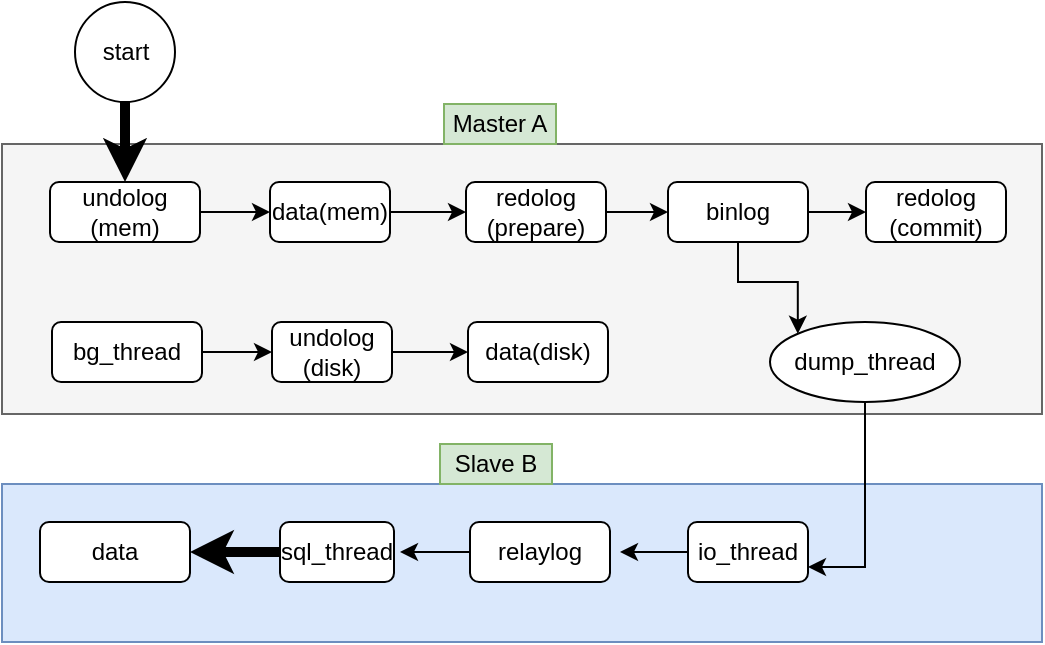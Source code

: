 <mxfile version="12.6.8" type="github"><diagram id="X3lMsigEZ51bs_y9SPqC" name="Page-1"><mxGraphModel dx="946" dy="520" grid="1" gridSize="10" guides="1" tooltips="1" connect="1" arrows="1" fold="1" page="1" pageScale="1" pageWidth="827" pageHeight="1169" math="0" shadow="0"><root><mxCell id="0"/><mxCell id="1" parent="0"/><mxCell id="5JORFhpoqFamre0fklCF-31" value="" style="rounded=0;whiteSpace=wrap;html=1;fillColor=#dae8fc;strokeColor=#6c8ebf;" vertex="1" parent="1"><mxGeometry x="51" y="291" width="520" height="79" as="geometry"/></mxCell><mxCell id="5JORFhpoqFamre0fklCF-22" value="" style="rounded=0;whiteSpace=wrap;html=1;fillColor=#f5f5f5;strokeColor=#666666;fontColor=#333333;" vertex="1" parent="1"><mxGeometry x="51" y="121" width="520" height="135" as="geometry"/></mxCell><mxCell id="5JORFhpoqFamre0fklCF-16" style="edgeStyle=orthogonalEdgeStyle;rounded=0;orthogonalLoop=1;jettySize=auto;html=1;entryX=0.5;entryY=0;entryDx=0;entryDy=0;strokeWidth=5;" edge="1" parent="1" source="5JORFhpoqFamre0fklCF-1" target="5JORFhpoqFamre0fklCF-2"><mxGeometry relative="1" as="geometry"/></mxCell><mxCell id="5JORFhpoqFamre0fklCF-1" value="start" style="ellipse;whiteSpace=wrap;html=1;aspect=fixed;" vertex="1" parent="1"><mxGeometry x="87.5" y="50" width="50" height="50" as="geometry"/></mxCell><mxCell id="5JORFhpoqFamre0fklCF-11" style="edgeStyle=orthogonalEdgeStyle;rounded=0;orthogonalLoop=1;jettySize=auto;html=1;entryX=0;entryY=0.5;entryDx=0;entryDy=0;" edge="1" parent="1" source="5JORFhpoqFamre0fklCF-2" target="5JORFhpoqFamre0fklCF-3"><mxGeometry relative="1" as="geometry"/></mxCell><mxCell id="5JORFhpoqFamre0fklCF-2" value="undolog&lt;br&gt;(mem)" style="rounded=1;whiteSpace=wrap;html=1;" vertex="1" parent="1"><mxGeometry x="75" y="140" width="75" height="30" as="geometry"/></mxCell><mxCell id="5JORFhpoqFamre0fklCF-12" style="edgeStyle=orthogonalEdgeStyle;rounded=0;orthogonalLoop=1;jettySize=auto;html=1;entryX=0;entryY=0.5;entryDx=0;entryDy=0;" edge="1" parent="1" source="5JORFhpoqFamre0fklCF-3" target="5JORFhpoqFamre0fklCF-4"><mxGeometry relative="1" as="geometry"/></mxCell><mxCell id="5JORFhpoqFamre0fklCF-3" value="data(mem)" style="rounded=1;whiteSpace=wrap;html=1;" vertex="1" parent="1"><mxGeometry x="185" y="140" width="60" height="30" as="geometry"/></mxCell><mxCell id="5JORFhpoqFamre0fklCF-13" style="edgeStyle=orthogonalEdgeStyle;rounded=0;orthogonalLoop=1;jettySize=auto;html=1;entryX=0;entryY=0.5;entryDx=0;entryDy=0;" edge="1" parent="1" source="5JORFhpoqFamre0fklCF-4" target="5JORFhpoqFamre0fklCF-5"><mxGeometry relative="1" as="geometry"/></mxCell><mxCell id="5JORFhpoqFamre0fklCF-4" value="redolog&lt;br&gt;(prepare)" style="rounded=1;whiteSpace=wrap;html=1;" vertex="1" parent="1"><mxGeometry x="283" y="140" width="70" height="30" as="geometry"/></mxCell><mxCell id="5JORFhpoqFamre0fklCF-14" style="edgeStyle=orthogonalEdgeStyle;rounded=0;orthogonalLoop=1;jettySize=auto;html=1;entryX=0;entryY=0.5;entryDx=0;entryDy=0;" edge="1" parent="1" source="5JORFhpoqFamre0fklCF-5" target="5JORFhpoqFamre0fklCF-6"><mxGeometry relative="1" as="geometry"/></mxCell><mxCell id="5JORFhpoqFamre0fklCF-15" style="edgeStyle=orthogonalEdgeStyle;rounded=0;orthogonalLoop=1;jettySize=auto;html=1;entryX=0;entryY=0;entryDx=0;entryDy=0;" edge="1" parent="1" source="5JORFhpoqFamre0fklCF-5" target="5JORFhpoqFamre0fklCF-9"><mxGeometry relative="1" as="geometry"/></mxCell><mxCell id="5JORFhpoqFamre0fklCF-5" value="binlog" style="rounded=1;whiteSpace=wrap;html=1;" vertex="1" parent="1"><mxGeometry x="384" y="140" width="70" height="30" as="geometry"/></mxCell><mxCell id="5JORFhpoqFamre0fklCF-6" value="redolog&lt;br&gt;(commit)" style="rounded=1;whiteSpace=wrap;html=1;" vertex="1" parent="1"><mxGeometry x="483" y="140" width="70" height="30" as="geometry"/></mxCell><mxCell id="5JORFhpoqFamre0fklCF-27" style="edgeStyle=orthogonalEdgeStyle;rounded=0;orthogonalLoop=1;jettySize=auto;html=1;entryX=1;entryY=0.75;entryDx=0;entryDy=0;strokeWidth=1;" edge="1" parent="1" source="5JORFhpoqFamre0fklCF-9" target="5JORFhpoqFamre0fklCF-26"><mxGeometry relative="1" as="geometry"/></mxCell><mxCell id="5JORFhpoqFamre0fklCF-9" value="dump_thread" style="ellipse;whiteSpace=wrap;html=1;" vertex="1" parent="1"><mxGeometry x="435" y="210" width="95" height="40" as="geometry"/></mxCell><mxCell id="5JORFhpoqFamre0fklCF-20" style="edgeStyle=orthogonalEdgeStyle;rounded=0;orthogonalLoop=1;jettySize=auto;html=1;entryX=0;entryY=0.5;entryDx=0;entryDy=0;" edge="1" parent="1" source="5JORFhpoqFamre0fklCF-17" target="5JORFhpoqFamre0fklCF-18"><mxGeometry relative="1" as="geometry"/></mxCell><mxCell id="5JORFhpoqFamre0fklCF-17" value="bg_thread" style="rounded=1;whiteSpace=wrap;html=1;" vertex="1" parent="1"><mxGeometry x="76" y="210" width="75" height="30" as="geometry"/></mxCell><mxCell id="5JORFhpoqFamre0fklCF-21" style="edgeStyle=orthogonalEdgeStyle;rounded=0;orthogonalLoop=1;jettySize=auto;html=1;entryX=0;entryY=0.5;entryDx=0;entryDy=0;" edge="1" parent="1" source="5JORFhpoqFamre0fklCF-18" target="5JORFhpoqFamre0fklCF-19"><mxGeometry relative="1" as="geometry"/></mxCell><mxCell id="5JORFhpoqFamre0fklCF-18" value="undolog&lt;br&gt;(disk)" style="rounded=1;whiteSpace=wrap;html=1;" vertex="1" parent="1"><mxGeometry x="186" y="210" width="60" height="30" as="geometry"/></mxCell><mxCell id="5JORFhpoqFamre0fklCF-19" value="data(disk)" style="rounded=1;whiteSpace=wrap;html=1;" vertex="1" parent="1"><mxGeometry x="284" y="210" width="70" height="30" as="geometry"/></mxCell><mxCell id="5JORFhpoqFamre0fklCF-23" value="data" style="rounded=1;whiteSpace=wrap;html=1;" vertex="1" parent="1"><mxGeometry x="70" y="310" width="75" height="30" as="geometry"/></mxCell><mxCell id="5JORFhpoqFamre0fklCF-30" style="edgeStyle=orthogonalEdgeStyle;rounded=0;orthogonalLoop=1;jettySize=auto;html=1;entryX=1;entryY=0.5;entryDx=0;entryDy=0;strokeWidth=5;" edge="1" parent="1" source="5JORFhpoqFamre0fklCF-24" target="5JORFhpoqFamre0fklCF-23"><mxGeometry relative="1" as="geometry"/></mxCell><mxCell id="5JORFhpoqFamre0fklCF-24" value="sql_thread" style="rounded=1;whiteSpace=wrap;html=1;" vertex="1" parent="1"><mxGeometry x="190" y="310" width="57" height="30" as="geometry"/></mxCell><mxCell id="5JORFhpoqFamre0fklCF-29" style="edgeStyle=orthogonalEdgeStyle;rounded=0;orthogonalLoop=1;jettySize=auto;html=1;strokeWidth=1;" edge="1" parent="1" source="5JORFhpoqFamre0fklCF-25"><mxGeometry relative="1" as="geometry"><mxPoint x="250" y="325" as="targetPoint"/></mxGeometry></mxCell><mxCell id="5JORFhpoqFamre0fklCF-25" value="relaylog" style="rounded=1;whiteSpace=wrap;html=1;" vertex="1" parent="1"><mxGeometry x="285" y="310" width="70" height="30" as="geometry"/></mxCell><mxCell id="5JORFhpoqFamre0fklCF-28" style="edgeStyle=orthogonalEdgeStyle;rounded=0;orthogonalLoop=1;jettySize=auto;html=1;strokeWidth=1;" edge="1" parent="1" source="5JORFhpoqFamre0fklCF-26"><mxGeometry relative="1" as="geometry"><mxPoint x="360" y="325" as="targetPoint"/></mxGeometry></mxCell><mxCell id="5JORFhpoqFamre0fklCF-26" value="io_thread" style="rounded=1;whiteSpace=wrap;html=1;" vertex="1" parent="1"><mxGeometry x="394" y="310" width="60" height="30" as="geometry"/></mxCell><mxCell id="5JORFhpoqFamre0fklCF-32" value="Master A" style="text;html=1;strokeColor=#82b366;fillColor=#d5e8d4;align=center;verticalAlign=middle;whiteSpace=wrap;rounded=0;" vertex="1" parent="1"><mxGeometry x="272" y="101" width="56" height="20" as="geometry"/></mxCell><mxCell id="5JORFhpoqFamre0fklCF-33" value="Slave B" style="text;html=1;strokeColor=#82b366;fillColor=#d5e8d4;align=center;verticalAlign=middle;whiteSpace=wrap;rounded=0;" vertex="1" parent="1"><mxGeometry x="270" y="271" width="56" height="20" as="geometry"/></mxCell></root></mxGraphModel></diagram></mxfile>